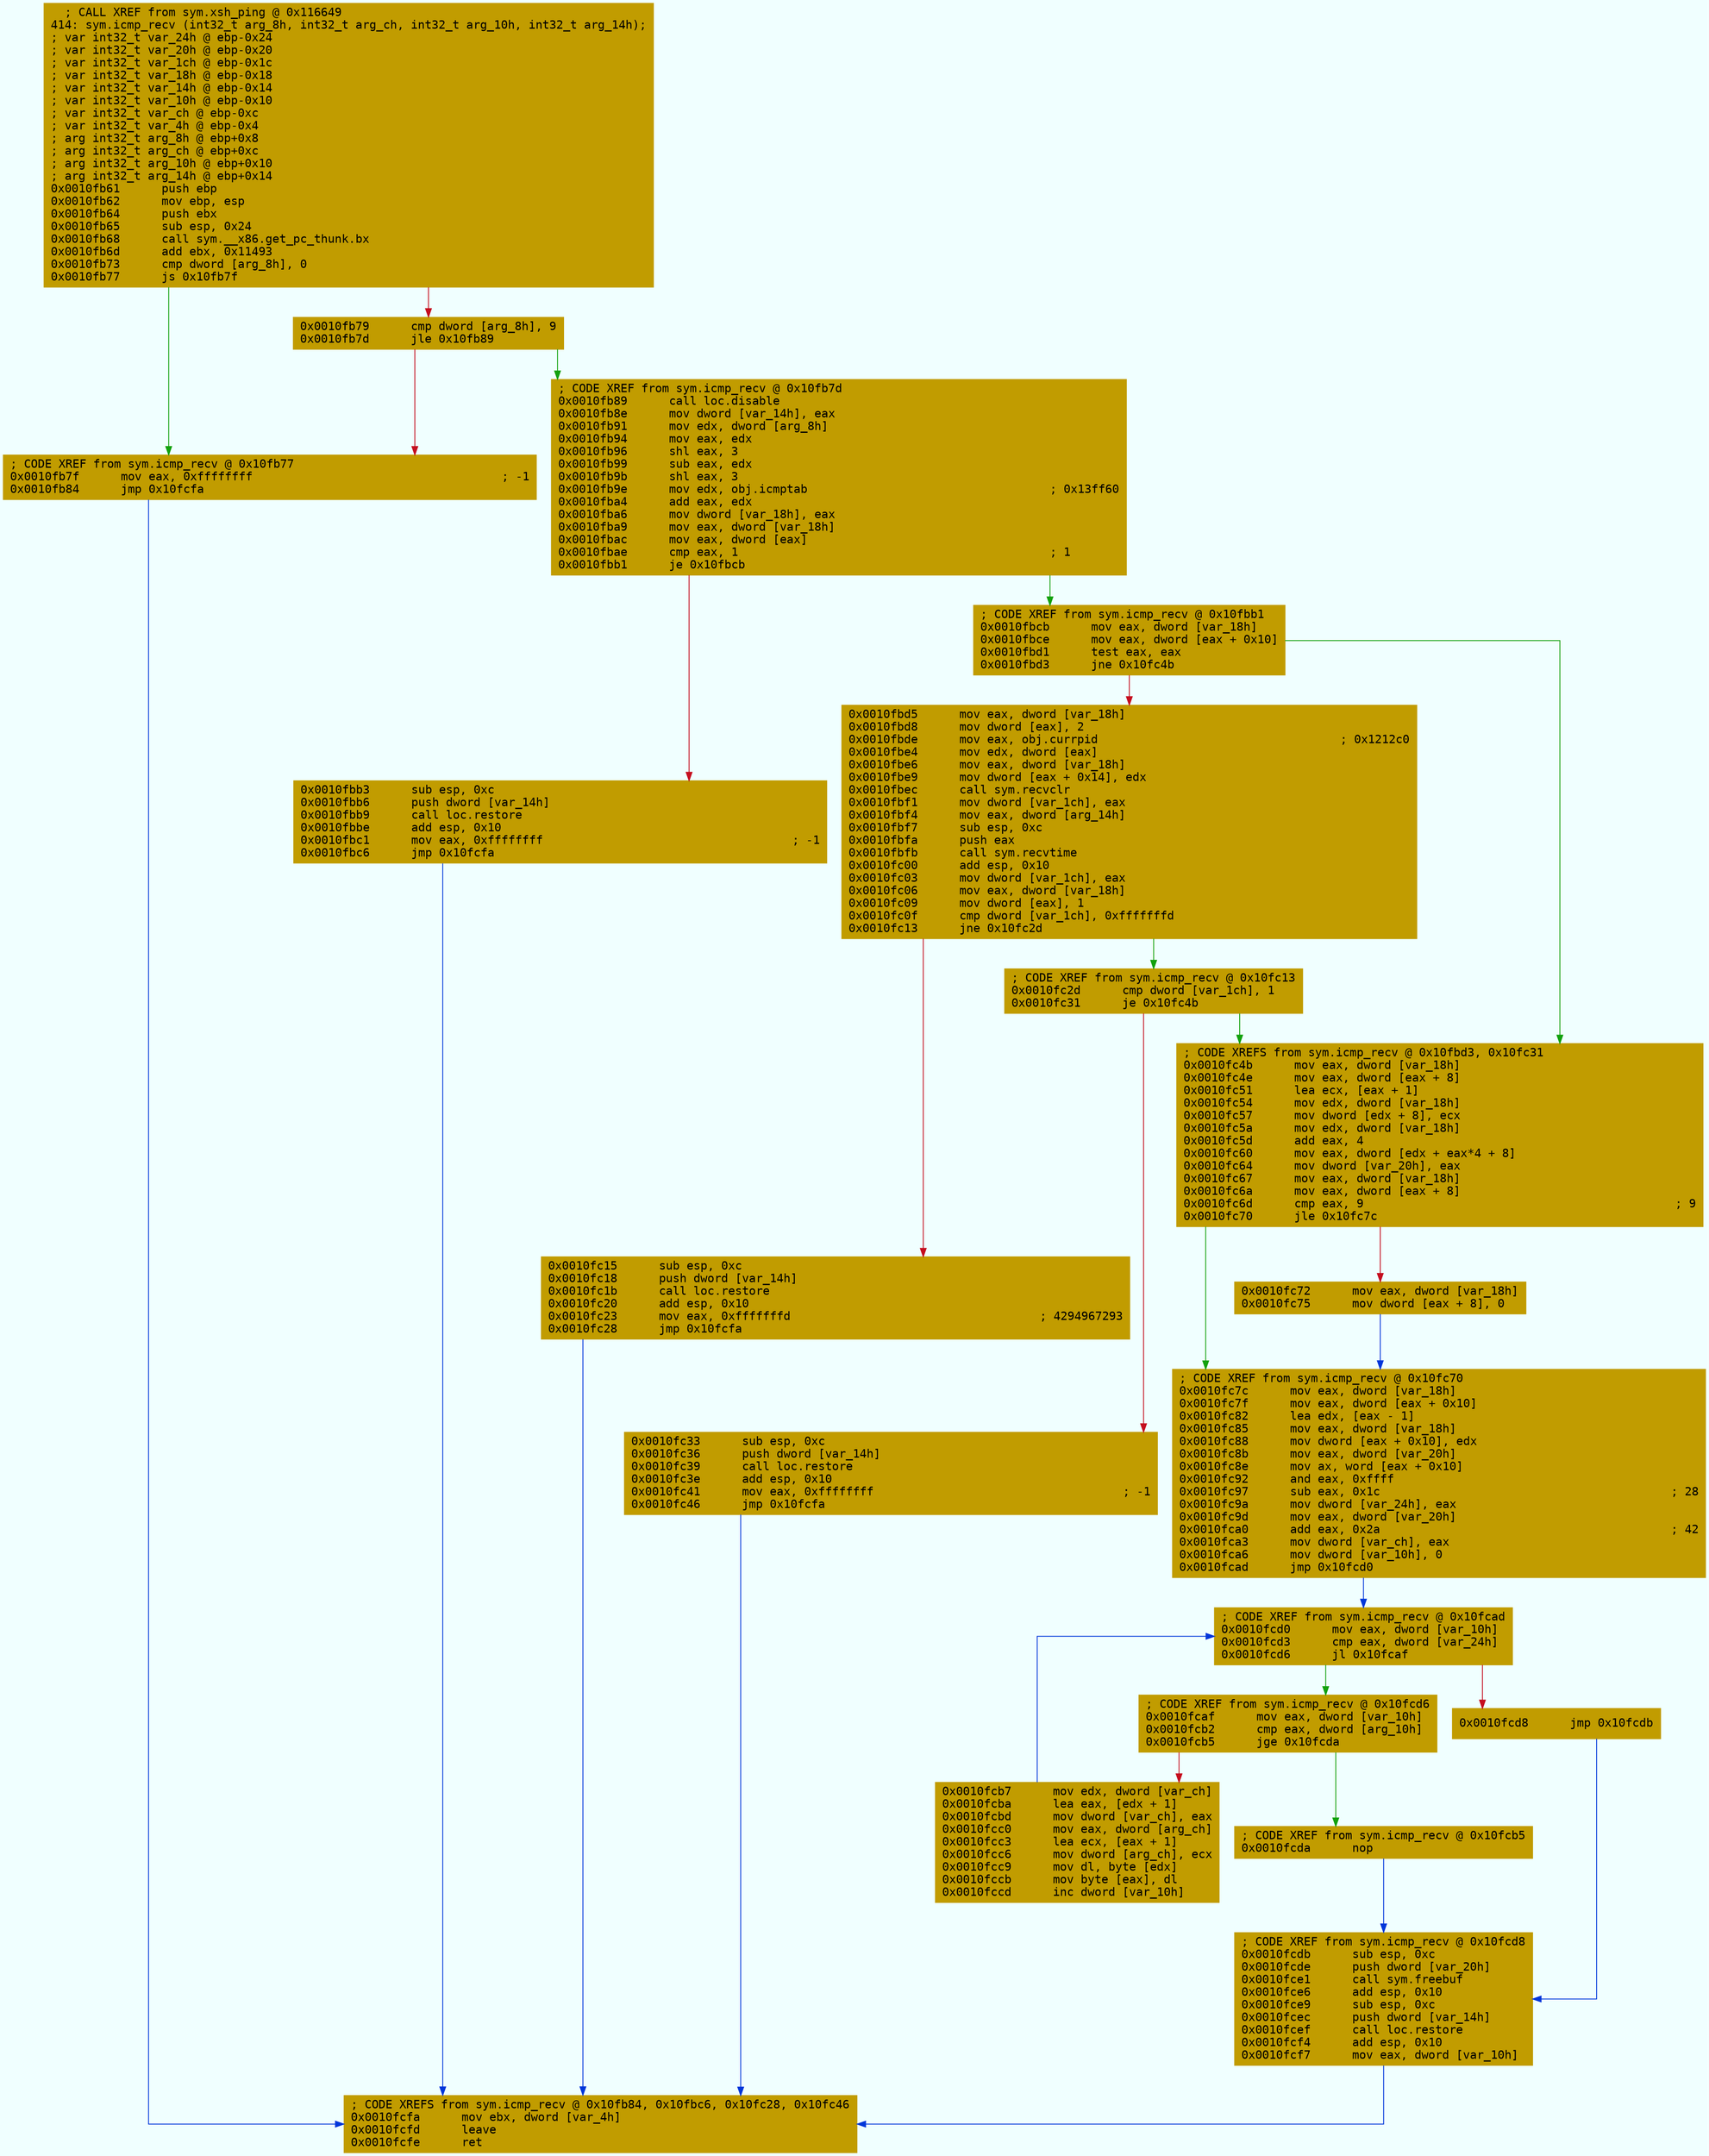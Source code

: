 digraph code {
	graph [bgcolor=azure fontsize=8 fontname="Courier" splines="ortho"];
	node [fillcolor=gray style=filled shape=box];
	edge [arrowhead="normal"];
	"0x0010fb61" [URL="sym.icmp_recv/0x0010fb61", fillcolor="#c19c00",color="#c19c00", fontname="Courier",label="  ; CALL XREF from sym.xsh_ping @ 0x116649\l414: sym.icmp_recv (int32_t arg_8h, int32_t arg_ch, int32_t arg_10h, int32_t arg_14h);\l; var int32_t var_24h @ ebp-0x24\l; var int32_t var_20h @ ebp-0x20\l; var int32_t var_1ch @ ebp-0x1c\l; var int32_t var_18h @ ebp-0x18\l; var int32_t var_14h @ ebp-0x14\l; var int32_t var_10h @ ebp-0x10\l; var int32_t var_ch @ ebp-0xc\l; var int32_t var_4h @ ebp-0x4\l; arg int32_t arg_8h @ ebp+0x8\l; arg int32_t arg_ch @ ebp+0xc\l; arg int32_t arg_10h @ ebp+0x10\l; arg int32_t arg_14h @ ebp+0x14\l0x0010fb61      push ebp\l0x0010fb62      mov ebp, esp\l0x0010fb64      push ebx\l0x0010fb65      sub esp, 0x24\l0x0010fb68      call sym.__x86.get_pc_thunk.bx\l0x0010fb6d      add ebx, 0x11493\l0x0010fb73      cmp dword [arg_8h], 0\l0x0010fb77      js 0x10fb7f\l"]
	"0x0010fb79" [URL="sym.icmp_recv/0x0010fb79", fillcolor="#c19c00",color="#c19c00", fontname="Courier",label="0x0010fb79      cmp dword [arg_8h], 9\l0x0010fb7d      jle 0x10fb89\l"]
	"0x0010fb7f" [URL="sym.icmp_recv/0x0010fb7f", fillcolor="#c19c00",color="#c19c00", fontname="Courier",label="; CODE XREF from sym.icmp_recv @ 0x10fb77\l0x0010fb7f      mov eax, 0xffffffff                                    ; -1\l0x0010fb84      jmp 0x10fcfa\l"]
	"0x0010fb89" [URL="sym.icmp_recv/0x0010fb89", fillcolor="#c19c00",color="#c19c00", fontname="Courier",label="; CODE XREF from sym.icmp_recv @ 0x10fb7d\l0x0010fb89      call loc.disable\l0x0010fb8e      mov dword [var_14h], eax\l0x0010fb91      mov edx, dword [arg_8h]\l0x0010fb94      mov eax, edx\l0x0010fb96      shl eax, 3\l0x0010fb99      sub eax, edx\l0x0010fb9b      shl eax, 3\l0x0010fb9e      mov edx, obj.icmptab                                   ; 0x13ff60\l0x0010fba4      add eax, edx\l0x0010fba6      mov dword [var_18h], eax\l0x0010fba9      mov eax, dword [var_18h]\l0x0010fbac      mov eax, dword [eax]\l0x0010fbae      cmp eax, 1                                             ; 1\l0x0010fbb1      je 0x10fbcb\l"]
	"0x0010fbb3" [URL="sym.icmp_recv/0x0010fbb3", fillcolor="#c19c00",color="#c19c00", fontname="Courier",label="0x0010fbb3      sub esp, 0xc\l0x0010fbb6      push dword [var_14h]\l0x0010fbb9      call loc.restore\l0x0010fbbe      add esp, 0x10\l0x0010fbc1      mov eax, 0xffffffff                                    ; -1\l0x0010fbc6      jmp 0x10fcfa\l"]
	"0x0010fbcb" [URL="sym.icmp_recv/0x0010fbcb", fillcolor="#c19c00",color="#c19c00", fontname="Courier",label="; CODE XREF from sym.icmp_recv @ 0x10fbb1\l0x0010fbcb      mov eax, dword [var_18h]\l0x0010fbce      mov eax, dword [eax + 0x10]\l0x0010fbd1      test eax, eax\l0x0010fbd3      jne 0x10fc4b\l"]
	"0x0010fbd5" [URL="sym.icmp_recv/0x0010fbd5", fillcolor="#c19c00",color="#c19c00", fontname="Courier",label="0x0010fbd5      mov eax, dword [var_18h]\l0x0010fbd8      mov dword [eax], 2\l0x0010fbde      mov eax, obj.currpid                                   ; 0x1212c0\l0x0010fbe4      mov edx, dword [eax]\l0x0010fbe6      mov eax, dword [var_18h]\l0x0010fbe9      mov dword [eax + 0x14], edx\l0x0010fbec      call sym.recvclr\l0x0010fbf1      mov dword [var_1ch], eax\l0x0010fbf4      mov eax, dword [arg_14h]\l0x0010fbf7      sub esp, 0xc\l0x0010fbfa      push eax\l0x0010fbfb      call sym.recvtime\l0x0010fc00      add esp, 0x10\l0x0010fc03      mov dword [var_1ch], eax\l0x0010fc06      mov eax, dword [var_18h]\l0x0010fc09      mov dword [eax], 1\l0x0010fc0f      cmp dword [var_1ch], 0xfffffffd\l0x0010fc13      jne 0x10fc2d\l"]
	"0x0010fc15" [URL="sym.icmp_recv/0x0010fc15", fillcolor="#c19c00",color="#c19c00", fontname="Courier",label="0x0010fc15      sub esp, 0xc\l0x0010fc18      push dword [var_14h]\l0x0010fc1b      call loc.restore\l0x0010fc20      add esp, 0x10\l0x0010fc23      mov eax, 0xfffffffd                                    ; 4294967293\l0x0010fc28      jmp 0x10fcfa\l"]
	"0x0010fc2d" [URL="sym.icmp_recv/0x0010fc2d", fillcolor="#c19c00",color="#c19c00", fontname="Courier",label="; CODE XREF from sym.icmp_recv @ 0x10fc13\l0x0010fc2d      cmp dword [var_1ch], 1\l0x0010fc31      je 0x10fc4b\l"]
	"0x0010fc33" [URL="sym.icmp_recv/0x0010fc33", fillcolor="#c19c00",color="#c19c00", fontname="Courier",label="0x0010fc33      sub esp, 0xc\l0x0010fc36      push dword [var_14h]\l0x0010fc39      call loc.restore\l0x0010fc3e      add esp, 0x10\l0x0010fc41      mov eax, 0xffffffff                                    ; -1\l0x0010fc46      jmp 0x10fcfa\l"]
	"0x0010fc4b" [URL="sym.icmp_recv/0x0010fc4b", fillcolor="#c19c00",color="#c19c00", fontname="Courier",label="; CODE XREFS from sym.icmp_recv @ 0x10fbd3, 0x10fc31\l0x0010fc4b      mov eax, dword [var_18h]\l0x0010fc4e      mov eax, dword [eax + 8]\l0x0010fc51      lea ecx, [eax + 1]\l0x0010fc54      mov edx, dword [var_18h]\l0x0010fc57      mov dword [edx + 8], ecx\l0x0010fc5a      mov edx, dword [var_18h]\l0x0010fc5d      add eax, 4\l0x0010fc60      mov eax, dword [edx + eax*4 + 8]\l0x0010fc64      mov dword [var_20h], eax\l0x0010fc67      mov eax, dword [var_18h]\l0x0010fc6a      mov eax, dword [eax + 8]\l0x0010fc6d      cmp eax, 9                                             ; 9\l0x0010fc70      jle 0x10fc7c\l"]
	"0x0010fc72" [URL="sym.icmp_recv/0x0010fc72", fillcolor="#c19c00",color="#c19c00", fontname="Courier",label="0x0010fc72      mov eax, dword [var_18h]\l0x0010fc75      mov dword [eax + 8], 0\l"]
	"0x0010fc7c" [URL="sym.icmp_recv/0x0010fc7c", fillcolor="#c19c00",color="#c19c00", fontname="Courier",label="; CODE XREF from sym.icmp_recv @ 0x10fc70\l0x0010fc7c      mov eax, dword [var_18h]\l0x0010fc7f      mov eax, dword [eax + 0x10]\l0x0010fc82      lea edx, [eax - 1]\l0x0010fc85      mov eax, dword [var_18h]\l0x0010fc88      mov dword [eax + 0x10], edx\l0x0010fc8b      mov eax, dword [var_20h]\l0x0010fc8e      mov ax, word [eax + 0x10]\l0x0010fc92      and eax, 0xffff\l0x0010fc97      sub eax, 0x1c                                          ; 28\l0x0010fc9a      mov dword [var_24h], eax\l0x0010fc9d      mov eax, dword [var_20h]\l0x0010fca0      add eax, 0x2a                                          ; 42\l0x0010fca3      mov dword [var_ch], eax\l0x0010fca6      mov dword [var_10h], 0\l0x0010fcad      jmp 0x10fcd0\l"]
	"0x0010fcaf" [URL="sym.icmp_recv/0x0010fcaf", fillcolor="#c19c00",color="#c19c00", fontname="Courier",label="; CODE XREF from sym.icmp_recv @ 0x10fcd6\l0x0010fcaf      mov eax, dword [var_10h]\l0x0010fcb2      cmp eax, dword [arg_10h]\l0x0010fcb5      jge 0x10fcda\l"]
	"0x0010fcb7" [URL="sym.icmp_recv/0x0010fcb7", fillcolor="#c19c00",color="#c19c00", fontname="Courier",label="0x0010fcb7      mov edx, dword [var_ch]\l0x0010fcba      lea eax, [edx + 1]\l0x0010fcbd      mov dword [var_ch], eax\l0x0010fcc0      mov eax, dword [arg_ch]\l0x0010fcc3      lea ecx, [eax + 1]\l0x0010fcc6      mov dword [arg_ch], ecx\l0x0010fcc9      mov dl, byte [edx]\l0x0010fccb      mov byte [eax], dl\l0x0010fccd      inc dword [var_10h]\l"]
	"0x0010fcd0" [URL="sym.icmp_recv/0x0010fcd0", fillcolor="#c19c00",color="#c19c00", fontname="Courier",label="; CODE XREF from sym.icmp_recv @ 0x10fcad\l0x0010fcd0      mov eax, dword [var_10h]\l0x0010fcd3      cmp eax, dword [var_24h]\l0x0010fcd6      jl 0x10fcaf\l"]
	"0x0010fcd8" [URL="sym.icmp_recv/0x0010fcd8", fillcolor="#c19c00",color="#c19c00", fontname="Courier",label="0x0010fcd8      jmp 0x10fcdb\l"]
	"0x0010fcda" [URL="sym.icmp_recv/0x0010fcda", fillcolor="#c19c00",color="#c19c00", fontname="Courier",label="; CODE XREF from sym.icmp_recv @ 0x10fcb5\l0x0010fcda      nop\l"]
	"0x0010fcdb" [URL="sym.icmp_recv/0x0010fcdb", fillcolor="#c19c00",color="#c19c00", fontname="Courier",label="; CODE XREF from sym.icmp_recv @ 0x10fcd8\l0x0010fcdb      sub esp, 0xc\l0x0010fcde      push dword [var_20h]\l0x0010fce1      call sym.freebuf\l0x0010fce6      add esp, 0x10\l0x0010fce9      sub esp, 0xc\l0x0010fcec      push dword [var_14h]\l0x0010fcef      call loc.restore\l0x0010fcf4      add esp, 0x10\l0x0010fcf7      mov eax, dword [var_10h]\l"]
	"0x0010fcfa" [URL="sym.icmp_recv/0x0010fcfa", fillcolor="#c19c00",color="#c19c00", fontname="Courier",label="; CODE XREFS from sym.icmp_recv @ 0x10fb84, 0x10fbc6, 0x10fc28, 0x10fc46\l0x0010fcfa      mov ebx, dword [var_4h]\l0x0010fcfd      leave\l0x0010fcfe      ret\l"]
        "0x0010fb61" -> "0x0010fb7f" [color="#13a10e"];
        "0x0010fb61" -> "0x0010fb79" [color="#c50f1f"];
        "0x0010fb79" -> "0x0010fb89" [color="#13a10e"];
        "0x0010fb79" -> "0x0010fb7f" [color="#c50f1f"];
        "0x0010fb7f" -> "0x0010fcfa" [color="#0037da"];
        "0x0010fb89" -> "0x0010fbcb" [color="#13a10e"];
        "0x0010fb89" -> "0x0010fbb3" [color="#c50f1f"];
        "0x0010fbb3" -> "0x0010fcfa" [color="#0037da"];
        "0x0010fbcb" -> "0x0010fc4b" [color="#13a10e"];
        "0x0010fbcb" -> "0x0010fbd5" [color="#c50f1f"];
        "0x0010fbd5" -> "0x0010fc2d" [color="#13a10e"];
        "0x0010fbd5" -> "0x0010fc15" [color="#c50f1f"];
        "0x0010fc15" -> "0x0010fcfa" [color="#0037da"];
        "0x0010fc2d" -> "0x0010fc4b" [color="#13a10e"];
        "0x0010fc2d" -> "0x0010fc33" [color="#c50f1f"];
        "0x0010fc33" -> "0x0010fcfa" [color="#0037da"];
        "0x0010fc4b" -> "0x0010fc7c" [color="#13a10e"];
        "0x0010fc4b" -> "0x0010fc72" [color="#c50f1f"];
        "0x0010fc72" -> "0x0010fc7c" [color="#0037da"];
        "0x0010fc7c" -> "0x0010fcd0" [color="#0037da"];
        "0x0010fcaf" -> "0x0010fcda" [color="#13a10e"];
        "0x0010fcaf" -> "0x0010fcb7" [color="#c50f1f"];
        "0x0010fcb7" -> "0x0010fcd0" [color="#0037da"];
        "0x0010fcd0" -> "0x0010fcaf" [color="#13a10e"];
        "0x0010fcd0" -> "0x0010fcd8" [color="#c50f1f"];
        "0x0010fcd8" -> "0x0010fcdb" [color="#0037da"];
        "0x0010fcda" -> "0x0010fcdb" [color="#0037da"];
        "0x0010fcdb" -> "0x0010fcfa" [color="#0037da"];
}
